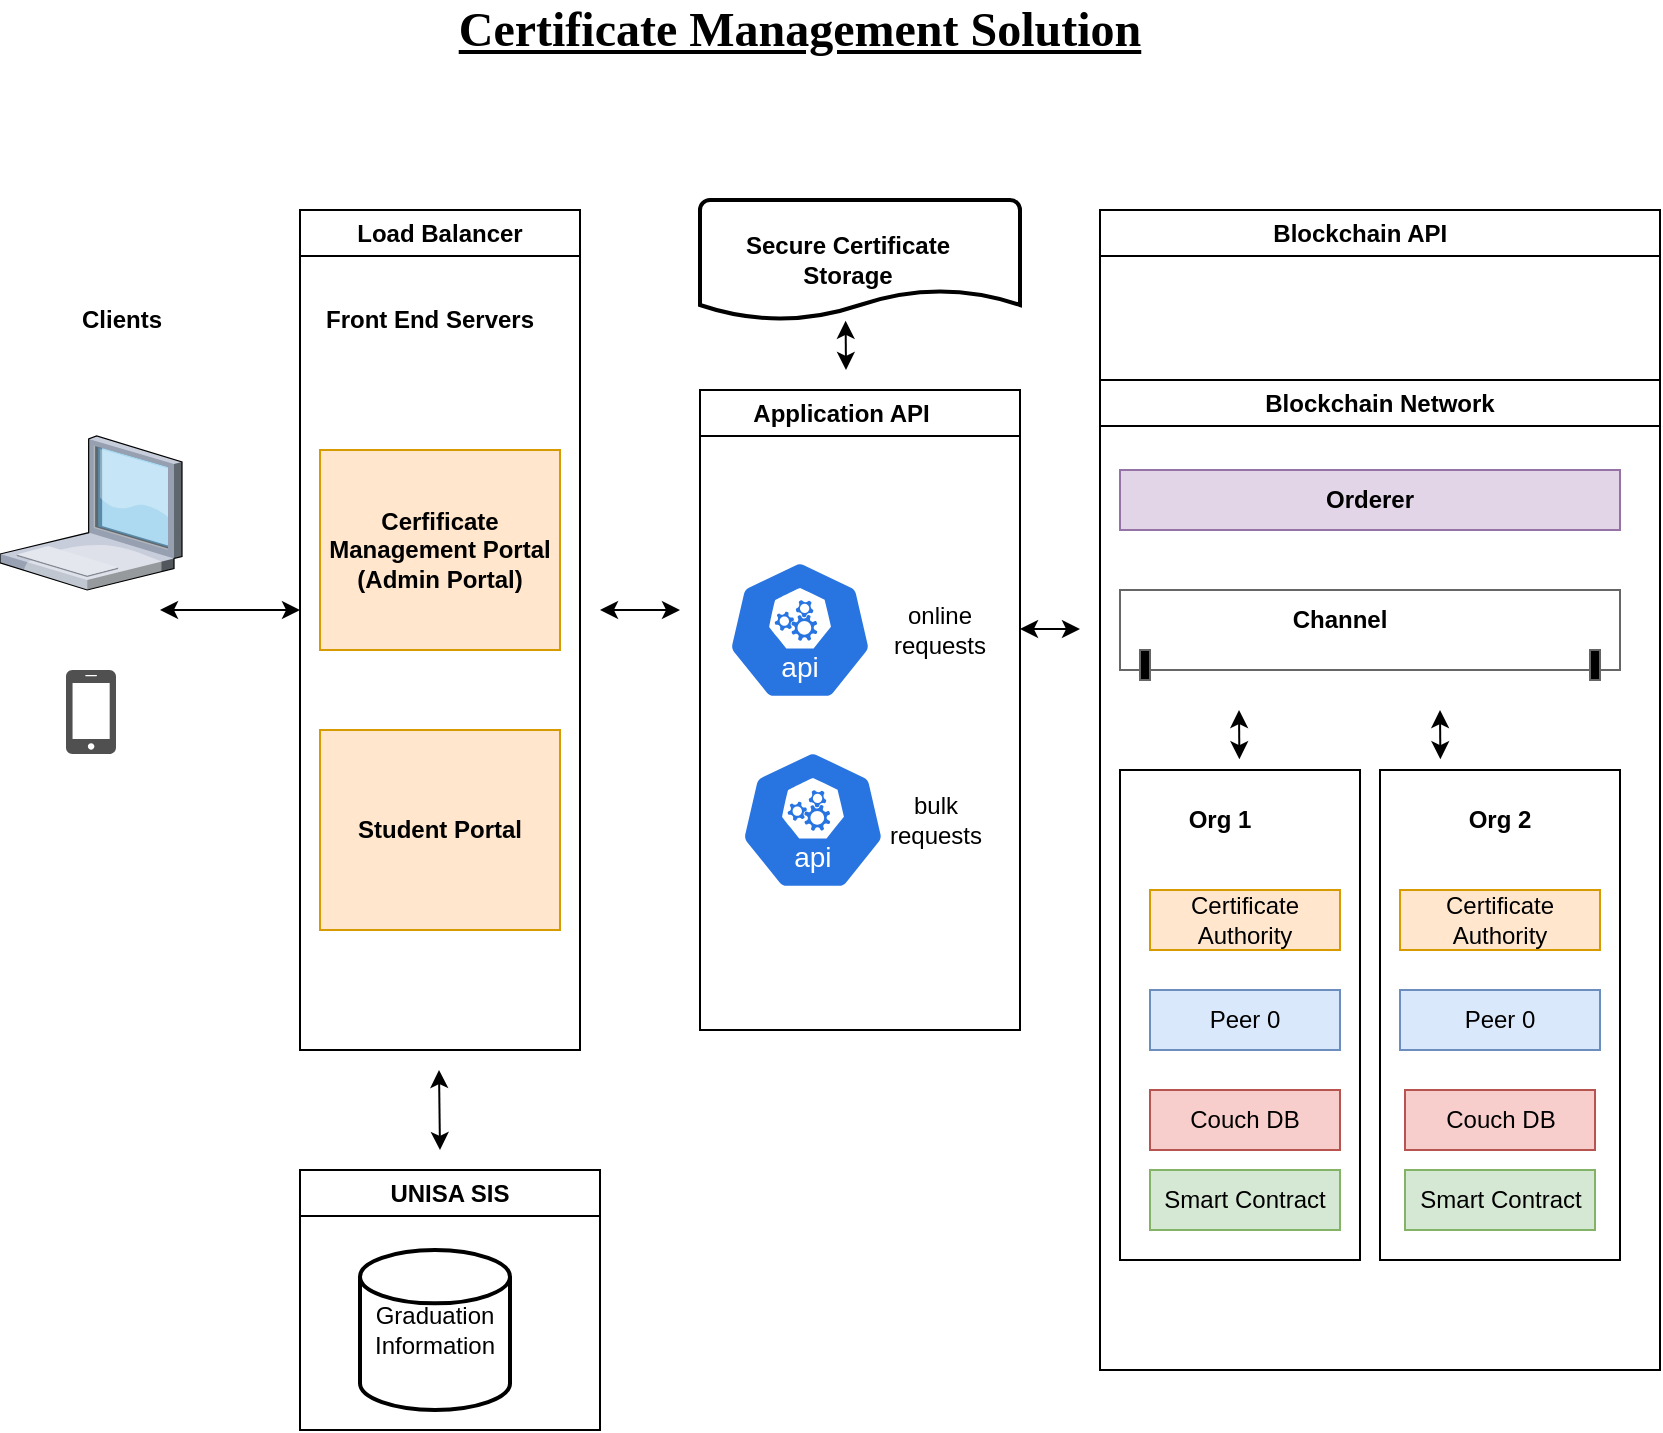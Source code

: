 <mxfile version="24.6.4" type="github">
  <diagram name="Page-1" id="Xxzet--pThFOPa-Of3zf">
    <mxGraphModel dx="1434" dy="772" grid="1" gridSize="10" guides="1" tooltips="1" connect="1" arrows="1" fold="1" page="1" pageScale="1" pageWidth="850" pageHeight="1100" math="0" shadow="0">
      <root>
        <mxCell id="0" />
        <mxCell id="1" parent="0" />
        <mxCell id="Obp7WZCelw7iRQt1sCoP-1" value="" style="strokeWidth=2;html=1;shape=mxgraph.flowchart.document2;whiteSpace=wrap;size=0.25;" parent="1" vertex="1">
          <mxGeometry x="360.0" y="190" width="160" height="60" as="geometry" />
        </mxCell>
        <mxCell id="Obp7WZCelw7iRQt1sCoP-2" value="&lt;b&gt;Secure Certificate Storage&lt;/b&gt;" style="text;html=1;align=center;verticalAlign=middle;whiteSpace=wrap;rounded=0;" parent="1" vertex="1">
          <mxGeometry x="366.77" y="205" width="133.54" height="30" as="geometry" />
        </mxCell>
        <mxCell id="Obp7WZCelw7iRQt1sCoP-3" value="Load Balancer" style="swimlane;whiteSpace=wrap;html=1;" parent="1" vertex="1">
          <mxGeometry x="160" y="195" width="140" height="420" as="geometry">
            <mxRectangle x="320" y="100" width="140" height="30" as="alternateBounds" />
          </mxGeometry>
        </mxCell>
        <mxCell id="Obp7WZCelw7iRQt1sCoP-4" value="&lt;b&gt;Front End Servers&lt;/b&gt;" style="text;html=1;align=center;verticalAlign=middle;whiteSpace=wrap;rounded=0;" parent="Obp7WZCelw7iRQt1sCoP-3" vertex="1">
          <mxGeometry x="10" y="40" width="110" height="30" as="geometry" />
        </mxCell>
        <mxCell id="Obp7WZCelw7iRQt1sCoP-5" value="&lt;b&gt;Cerfificate Management Portal (Admin Portal)&lt;/b&gt;" style="text;html=1;align=center;verticalAlign=middle;whiteSpace=wrap;rounded=0;fillColor=#ffe6cc;strokeColor=#d79b00;" parent="Obp7WZCelw7iRQt1sCoP-3" vertex="1">
          <mxGeometry x="10" y="120" width="120" height="100" as="geometry" />
        </mxCell>
        <mxCell id="Obp7WZCelw7iRQt1sCoP-6" value="&lt;b&gt;Student Portal&lt;/b&gt;" style="text;html=1;align=center;verticalAlign=middle;whiteSpace=wrap;rounded=0;fillColor=#ffe6cc;strokeColor=#d79b00;" parent="Obp7WZCelw7iRQt1sCoP-3" vertex="1">
          <mxGeometry x="10" y="260" width="120" height="100" as="geometry" />
        </mxCell>
        <mxCell id="Obp7WZCelw7iRQt1sCoP-7" value="" style="verticalLabelPosition=bottom;sketch=0;aspect=fixed;html=1;verticalAlign=top;strokeColor=none;align=center;outlineConnect=0;shape=mxgraph.citrix.laptop_1;" parent="1" vertex="1">
          <mxGeometry x="10" y="308" width="91" height="77" as="geometry" />
        </mxCell>
        <mxCell id="Obp7WZCelw7iRQt1sCoP-8" value="&lt;b&gt;Clients&lt;/b&gt;" style="text;html=1;align=center;verticalAlign=middle;whiteSpace=wrap;rounded=0;" parent="1" vertex="1">
          <mxGeometry x="41" y="235" width="60" height="30" as="geometry" />
        </mxCell>
        <mxCell id="Obp7WZCelw7iRQt1sCoP-9" value="" style="sketch=0;pointerEvents=1;shadow=0;dashed=0;html=1;strokeColor=none;fillColor=#505050;labelPosition=center;verticalLabelPosition=bottom;verticalAlign=top;outlineConnect=0;align=center;shape=mxgraph.office.devices.cell_phone_iphone_standalone;" parent="1" vertex="1">
          <mxGeometry x="43" y="425" width="25" height="42" as="geometry" />
        </mxCell>
        <mxCell id="Obp7WZCelw7iRQt1sCoP-10" value="" style="endArrow=classic;startArrow=classic;html=1;rounded=0;" parent="1" edge="1">
          <mxGeometry width="50" height="50" relative="1" as="geometry">
            <mxPoint x="90" y="395" as="sourcePoint" />
            <mxPoint x="160" y="395" as="targetPoint" />
          </mxGeometry>
        </mxCell>
        <mxCell id="Obp7WZCelw7iRQt1sCoP-11" value="" style="endArrow=classic;startArrow=classic;html=1;rounded=0;" parent="1" edge="1">
          <mxGeometry width="50" height="50" relative="1" as="geometry">
            <mxPoint x="310" y="395" as="sourcePoint" />
            <mxPoint x="350" y="395" as="targetPoint" />
          </mxGeometry>
        </mxCell>
        <mxCell id="Obp7WZCelw7iRQt1sCoP-12" value="&lt;b&gt;Application API&lt;span style=&quot;white-space: pre;&quot;&gt;&#x9;&lt;/span&gt;&lt;/b&gt;" style="swimlane;whiteSpace=wrap;html=1;" parent="1" vertex="1">
          <mxGeometry x="360" y="285" width="160" height="320" as="geometry" />
        </mxCell>
        <mxCell id="Obp7WZCelw7iRQt1sCoP-13" value="" style="aspect=fixed;sketch=0;html=1;dashed=0;whitespace=wrap;verticalLabelPosition=bottom;verticalAlign=top;fillColor=#2875E2;strokeColor=#ffffff;points=[[0.005,0.63,0],[0.1,0.2,0],[0.9,0.2,0],[0.5,0,0],[0.995,0.63,0],[0.72,0.99,0],[0.5,1,0],[0.28,0.99,0]];shape=mxgraph.kubernetes.icon2;kubernetesLabel=1;prIcon=api" parent="Obp7WZCelw7iRQt1sCoP-12" vertex="1">
          <mxGeometry x="13.54" y="85" width="72.92" height="70" as="geometry" />
        </mxCell>
        <mxCell id="Obp7WZCelw7iRQt1sCoP-14" value="online requests" style="text;html=1;align=center;verticalAlign=middle;whiteSpace=wrap;rounded=0;" parent="Obp7WZCelw7iRQt1sCoP-12" vertex="1">
          <mxGeometry x="80.15" y="95" width="79.85" height="50" as="geometry" />
        </mxCell>
        <mxCell id="Obp7WZCelw7iRQt1sCoP-15" value="" style="aspect=fixed;sketch=0;html=1;dashed=0;whitespace=wrap;verticalLabelPosition=bottom;verticalAlign=top;fillColor=#2875E2;strokeColor=#ffffff;points=[[0.005,0.63,0],[0.1,0.2,0],[0.9,0.2,0],[0.5,0,0],[0.995,0.63,0],[0.72,0.99,0],[0.5,1,0],[0.28,0.99,0]];shape=mxgraph.kubernetes.icon2;kubernetesLabel=1;prIcon=api" parent="Obp7WZCelw7iRQt1sCoP-12" vertex="1">
          <mxGeometry x="20.0" y="180" width="72.92" height="70" as="geometry" />
        </mxCell>
        <mxCell id="Obp7WZCelw7iRQt1sCoP-16" value="bulk requests" style="text;html=1;align=center;verticalAlign=middle;whiteSpace=wrap;rounded=0;" parent="Obp7WZCelw7iRQt1sCoP-12" vertex="1">
          <mxGeometry x="83.07" y="200" width="70" height="30" as="geometry" />
        </mxCell>
        <mxCell id="Obp7WZCelw7iRQt1sCoP-17" value="" style="endArrow=classic;startArrow=classic;html=1;rounded=0;entryX=0.455;entryY=0.923;entryDx=0;entryDy=0;entryPerimeter=0;" parent="1" edge="1">
          <mxGeometry width="50" height="50" relative="1" as="geometry">
            <mxPoint x="433" y="275" as="sourcePoint" />
            <mxPoint x="432.8" y="250.38" as="targetPoint" />
          </mxGeometry>
        </mxCell>
        <mxCell id="Obp7WZCelw7iRQt1sCoP-18" value="&lt;b&gt;Blockchain API&lt;span style=&quot;white-space: pre;&quot;&gt;&#x9;&lt;/span&gt;&lt;/b&gt;" style="swimlane;whiteSpace=wrap;html=1;" parent="1" vertex="1">
          <mxGeometry x="560" y="195" width="280" height="580" as="geometry" />
        </mxCell>
        <mxCell id="Obp7WZCelw7iRQt1sCoP-19" value="Blockchain Network" style="swimlane;whiteSpace=wrap;html=1;" parent="Obp7WZCelw7iRQt1sCoP-18" vertex="1">
          <mxGeometry y="85" width="280" height="495" as="geometry" />
        </mxCell>
        <mxCell id="Obp7WZCelw7iRQt1sCoP-20" value="&lt;b&gt;Orderer&lt;/b&gt;" style="text;html=1;align=center;verticalAlign=middle;whiteSpace=wrap;rounded=0;fillColor=#e1d5e7;strokeColor=#9673a6;" parent="Obp7WZCelw7iRQt1sCoP-19" vertex="1">
          <mxGeometry x="10" y="45" width="250" height="30" as="geometry" />
        </mxCell>
        <mxCell id="Obp7WZCelw7iRQt1sCoP-21" value="" style="strokeColor=#666666;html=1;labelPosition=right;align=left;spacingLeft=15;shadow=0;dashed=0;outlineConnect=0;shape=mxgraph.rackGeneral.channelBase;" parent="Obp7WZCelw7iRQt1sCoP-19" vertex="1">
          <mxGeometry x="10" y="105" width="250" height="45" as="geometry" />
        </mxCell>
        <mxCell id="Obp7WZCelw7iRQt1sCoP-22" value="&lt;b&gt;Channel&lt;/b&gt;" style="text;html=1;align=center;verticalAlign=middle;whiteSpace=wrap;rounded=0;" parent="Obp7WZCelw7iRQt1sCoP-19" vertex="1">
          <mxGeometry x="90" y="105" width="60" height="30" as="geometry" />
        </mxCell>
        <mxCell id="Obp7WZCelw7iRQt1sCoP-23" value="" style="rounded=0;whiteSpace=wrap;html=1;" parent="Obp7WZCelw7iRQt1sCoP-19" vertex="1">
          <mxGeometry x="10" y="195" width="120" height="245" as="geometry" />
        </mxCell>
        <mxCell id="Obp7WZCelw7iRQt1sCoP-24" value="" style="rounded=0;whiteSpace=wrap;html=1;" parent="Obp7WZCelw7iRQt1sCoP-19" vertex="1">
          <mxGeometry x="140" y="195" width="120" height="245" as="geometry" />
        </mxCell>
        <mxCell id="Obp7WZCelw7iRQt1sCoP-25" value="&lt;b&gt;Org 1&lt;/b&gt;" style="text;html=1;align=center;verticalAlign=middle;whiteSpace=wrap;rounded=0;" parent="Obp7WZCelw7iRQt1sCoP-19" vertex="1">
          <mxGeometry x="20" y="205" width="80" height="30" as="geometry" />
        </mxCell>
        <mxCell id="Obp7WZCelw7iRQt1sCoP-26" value="&lt;b&gt;Org 2&lt;/b&gt;" style="text;html=1;align=center;verticalAlign=middle;whiteSpace=wrap;rounded=0;" parent="Obp7WZCelw7iRQt1sCoP-19" vertex="1">
          <mxGeometry x="160" y="205" width="80" height="30" as="geometry" />
        </mxCell>
        <mxCell id="Obp7WZCelw7iRQt1sCoP-27" value="Certificate Authority" style="text;html=1;align=center;verticalAlign=middle;whiteSpace=wrap;rounded=0;fillColor=#ffe6cc;strokeColor=#d79b00;" parent="Obp7WZCelw7iRQt1sCoP-19" vertex="1">
          <mxGeometry x="25" y="255" width="95" height="30" as="geometry" />
        </mxCell>
        <mxCell id="Obp7WZCelw7iRQt1sCoP-28" value="Certificate Authority" style="text;html=1;align=center;verticalAlign=middle;whiteSpace=wrap;rounded=0;fillColor=#ffe6cc;strokeColor=#d79b00;" parent="Obp7WZCelw7iRQt1sCoP-19" vertex="1">
          <mxGeometry x="150" y="255" width="100" height="30" as="geometry" />
        </mxCell>
        <mxCell id="Obp7WZCelw7iRQt1sCoP-29" value="Peer 0" style="text;html=1;align=center;verticalAlign=middle;whiteSpace=wrap;rounded=0;fillColor=#dae8fc;strokeColor=#6c8ebf;" parent="Obp7WZCelw7iRQt1sCoP-19" vertex="1">
          <mxGeometry x="25" y="305" width="95" height="30" as="geometry" />
        </mxCell>
        <mxCell id="Obp7WZCelw7iRQt1sCoP-30" value="Peer 0" style="text;html=1;align=center;verticalAlign=middle;whiteSpace=wrap;rounded=0;fillColor=#dae8fc;strokeColor=#6c8ebf;" parent="Obp7WZCelw7iRQt1sCoP-19" vertex="1">
          <mxGeometry x="150" y="305" width="100" height="30" as="geometry" />
        </mxCell>
        <mxCell id="Obp7WZCelw7iRQt1sCoP-31" value="Couch DB" style="text;html=1;align=center;verticalAlign=middle;whiteSpace=wrap;rounded=0;fillColor=#f8cecc;strokeColor=#b85450;" parent="Obp7WZCelw7iRQt1sCoP-19" vertex="1">
          <mxGeometry x="152.5" y="355" width="95" height="30" as="geometry" />
        </mxCell>
        <mxCell id="Obp7WZCelw7iRQt1sCoP-32" value="Couch DB" style="text;html=1;align=center;verticalAlign=middle;whiteSpace=wrap;rounded=0;fillColor=#f8cecc;strokeColor=#b85450;" parent="Obp7WZCelw7iRQt1sCoP-19" vertex="1">
          <mxGeometry x="25" y="355" width="95" height="30" as="geometry" />
        </mxCell>
        <mxCell id="Obp7WZCelw7iRQt1sCoP-33" value="Smart Contract" style="text;html=1;align=center;verticalAlign=middle;whiteSpace=wrap;rounded=0;fillColor=#d5e8d4;strokeColor=#82b366;" parent="Obp7WZCelw7iRQt1sCoP-19" vertex="1">
          <mxGeometry x="152.5" y="395" width="95" height="30" as="geometry" />
        </mxCell>
        <mxCell id="Obp7WZCelw7iRQt1sCoP-34" value="Smart Contract" style="text;html=1;align=center;verticalAlign=middle;whiteSpace=wrap;rounded=0;fillColor=#d5e8d4;strokeColor=#82b366;" parent="Obp7WZCelw7iRQt1sCoP-19" vertex="1">
          <mxGeometry x="25" y="395" width="95" height="30" as="geometry" />
        </mxCell>
        <mxCell id="Obp7WZCelw7iRQt1sCoP-35" value="" style="endArrow=classic;startArrow=classic;html=1;rounded=0;entryX=0.455;entryY=0.923;entryDx=0;entryDy=0;entryPerimeter=0;" parent="Obp7WZCelw7iRQt1sCoP-19" edge="1">
          <mxGeometry width="50" height="50" relative="1" as="geometry">
            <mxPoint x="69.7" y="189.62" as="sourcePoint" />
            <mxPoint x="69.5" y="165" as="targetPoint" />
          </mxGeometry>
        </mxCell>
        <mxCell id="Obp7WZCelw7iRQt1sCoP-36" value="" style="endArrow=classic;startArrow=classic;html=1;rounded=0;entryX=0.455;entryY=0.923;entryDx=0;entryDy=0;entryPerimeter=0;" parent="Obp7WZCelw7iRQt1sCoP-19" edge="1">
          <mxGeometry width="50" height="50" relative="1" as="geometry">
            <mxPoint x="170.2" y="189.62" as="sourcePoint" />
            <mxPoint x="170" y="165" as="targetPoint" />
          </mxGeometry>
        </mxCell>
        <mxCell id="Obp7WZCelw7iRQt1sCoP-37" value="" style="endArrow=classic;startArrow=classic;html=1;rounded=0;" parent="1" edge="1">
          <mxGeometry width="50" height="50" relative="1" as="geometry">
            <mxPoint x="520" y="404.5" as="sourcePoint" />
            <mxPoint x="550" y="404.5" as="targetPoint" />
          </mxGeometry>
        </mxCell>
        <mxCell id="Obp7WZCelw7iRQt1sCoP-38" value="UNISA SIS" style="swimlane;whiteSpace=wrap;html=1;" parent="1" vertex="1">
          <mxGeometry x="160" y="675" width="150" height="130" as="geometry" />
        </mxCell>
        <mxCell id="Obp7WZCelw7iRQt1sCoP-39" value="Graduation Information" style="strokeWidth=2;html=1;shape=mxgraph.flowchart.database;whiteSpace=wrap;" parent="Obp7WZCelw7iRQt1sCoP-38" vertex="1">
          <mxGeometry x="30" y="40" width="75" height="80" as="geometry" />
        </mxCell>
        <mxCell id="Obp7WZCelw7iRQt1sCoP-40" value="" style="endArrow=classic;startArrow=classic;html=1;rounded=0;" parent="1" edge="1">
          <mxGeometry width="50" height="50" relative="1" as="geometry">
            <mxPoint x="230" y="665" as="sourcePoint" />
            <mxPoint x="229.5" y="625" as="targetPoint" />
          </mxGeometry>
        </mxCell>
        <mxCell id="Obp7WZCelw7iRQt1sCoP-41" value="&lt;font face=&quot;Comic Sans MS&quot; style=&quot;font-size: 24px;&quot;&gt;&lt;b&gt;&lt;u&gt;Certificate Management Solution&lt;/u&gt;&lt;/b&gt;&lt;/font&gt;" style="text;html=1;align=center;verticalAlign=middle;whiteSpace=wrap;rounded=0;" parent="1" vertex="1">
          <mxGeometry x="180" y="90" width="460" height="30" as="geometry" />
        </mxCell>
      </root>
    </mxGraphModel>
  </diagram>
</mxfile>
